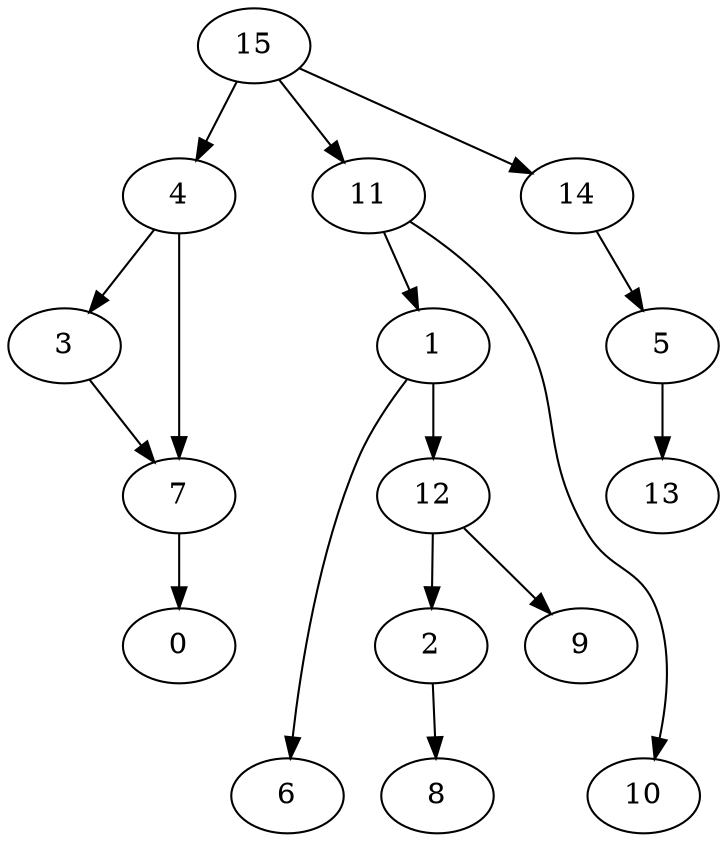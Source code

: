 digraph G {
    1;
    6;
    12;
    2;
    9;
    8;
    3;
    7;
    0;
    4;
    5;
    13;
    11;
    10;
    14;
    15;
    1 -> 6 [weight=0];
    1 -> 12 [weight=0];
    12 -> 2 [weight=0];
    12 -> 9 [weight=0];
    2 -> 8 [weight=0];
    3 -> 7 [weight=0];
    7 -> 0 [weight=0];
    4 -> 3 [weight=0];
    4 -> 7 [weight=1];
    5 -> 13 [weight=0];
    11 -> 1 [weight=0];
    11 -> 10 [weight=0];
    14 -> 5 [weight=0];
    15 -> 4 [weight=0];
    15 -> 11 [weight=0];
    15 -> 14 [weight=0];
}
